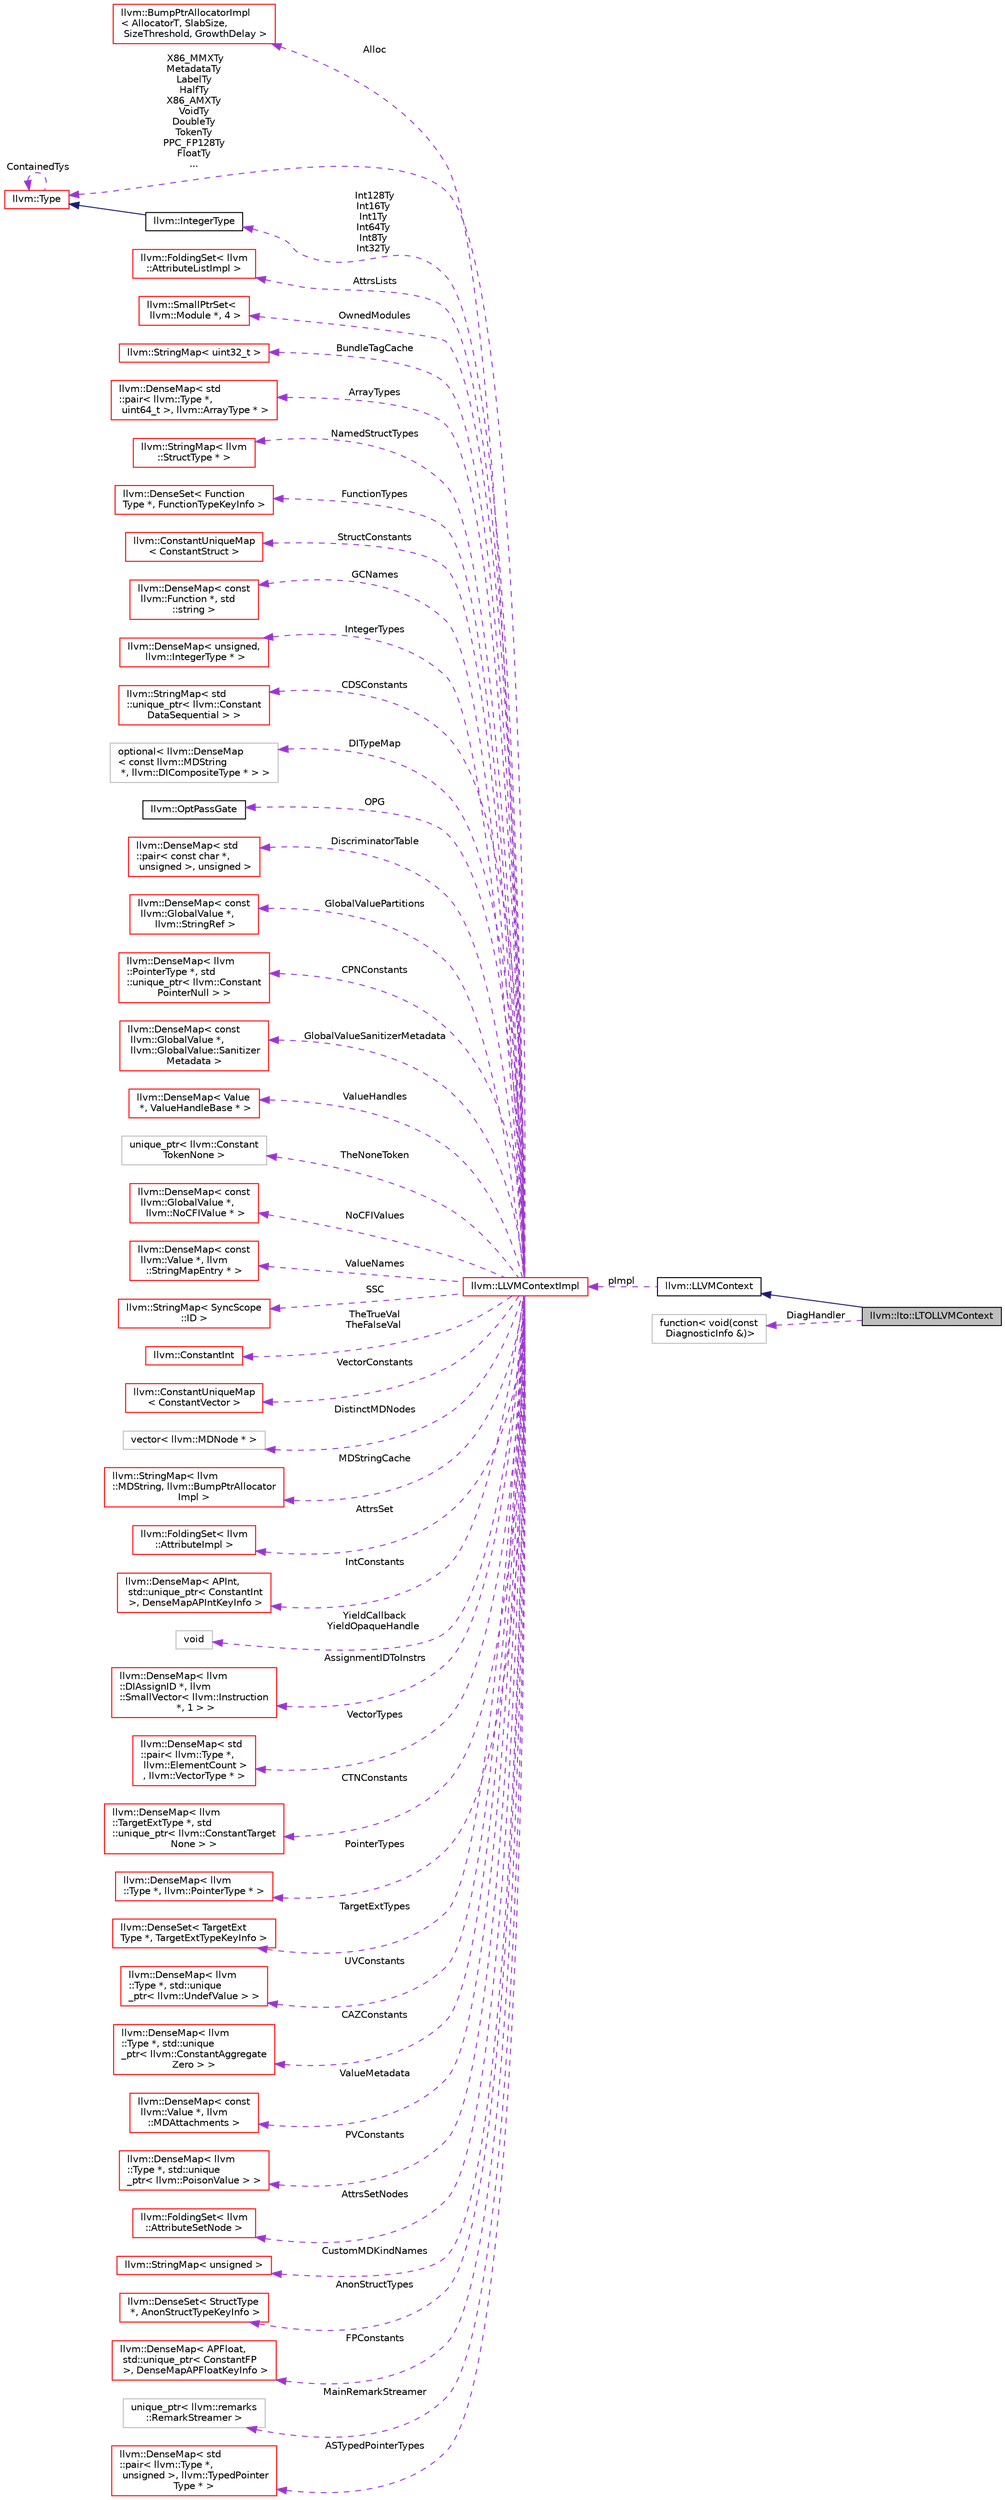 digraph "llvm::lto::LTOLLVMContext"
{
 // LATEX_PDF_SIZE
  bgcolor="transparent";
  edge [fontname="Helvetica",fontsize="10",labelfontname="Helvetica",labelfontsize="10"];
  node [fontname="Helvetica",fontsize="10",shape=record];
  rankdir="LR";
  Node1 [label="llvm::lto::LTOLLVMContext",height=0.2,width=0.4,color="black", fillcolor="grey75", style="filled", fontcolor="black",tooltip="A derived class of LLVMContext that initializes itself according to a given Config object."];
  Node2 -> Node1 [dir="back",color="midnightblue",fontsize="10",style="solid",fontname="Helvetica"];
  Node2 [label="llvm::LLVMContext",height=0.2,width=0.4,color="black",URL="$classllvm_1_1LLVMContext.html",tooltip="This is an important class for using LLVM in a threaded context."];
  Node3 -> Node2 [dir="back",color="darkorchid3",fontsize="10",style="dashed",label=" pImpl" ,fontname="Helvetica"];
  Node3 [label="llvm::LLVMContextImpl",height=0.2,width=0.4,color="red",URL="$classllvm_1_1LLVMContextImpl.html",tooltip=" "];
  Node4 -> Node3 [dir="back",color="darkorchid3",fontsize="10",style="dashed",label=" Alloc" ,fontname="Helvetica"];
  Node4 [label="llvm::BumpPtrAllocatorImpl\l\< AllocatorT, SlabSize,\l SizeThreshold, GrowthDelay \>",height=0.2,width=0.4,color="red",URL="$classllvm_1_1BumpPtrAllocatorImpl.html",tooltip="Allocate memory in an ever growing pool, as if by bump-pointer."];
  Node12 -> Node3 [dir="back",color="darkorchid3",fontsize="10",style="dashed",label=" X86_MMXTy\nMetadataTy\nLabelTy\nHalfTy\nX86_AMXTy\nVoidTy\nDoubleTy\nTokenTy\nPPC_FP128Ty\nFloatTy\n..." ,fontname="Helvetica"];
  Node12 [label="llvm::Type",height=0.2,width=0.4,color="red",URL="$classllvm_1_1Type.html",tooltip="The instances of the Type class are immutable: once they are created, they are never changed."];
  Node12 -> Node12 [dir="back",color="darkorchid3",fontsize="10",style="dashed",label=" ContainedTys" ,fontname="Helvetica"];
  Node14 -> Node3 [dir="back",color="darkorchid3",fontsize="10",style="dashed",label=" AttrsLists" ,fontname="Helvetica"];
  Node14 [label="llvm::FoldingSet\< llvm\l::AttributeListImpl \>",height=0.2,width=0.4,color="red",URL="$classllvm_1_1FoldingSet.html",tooltip=" "];
  Node21 -> Node3 [dir="back",color="darkorchid3",fontsize="10",style="dashed",label=" OwnedModules" ,fontname="Helvetica"];
  Node21 [label="llvm::SmallPtrSet\<\l llvm::Module *, 4 \>",height=0.2,width=0.4,color="red",URL="$classllvm_1_1SmallPtrSet.html",tooltip=" "];
  Node28 -> Node3 [dir="back",color="darkorchid3",fontsize="10",style="dashed",label=" BundleTagCache" ,fontname="Helvetica"];
  Node28 [label="llvm::StringMap\< uint32_t \>",height=0.2,width=0.4,color="red",URL="$classllvm_1_1StringMap.html",tooltip=" "];
  Node33 -> Node3 [dir="back",color="darkorchid3",fontsize="10",style="dashed",label=" ArrayTypes" ,fontname="Helvetica"];
  Node33 [label="llvm::DenseMap\< std\l::pair\< llvm::Type *,\l uint64_t \>, llvm::ArrayType * \>",height=0.2,width=0.4,color="red",URL="$classllvm_1_1DenseMap.html",tooltip=" "];
  Node38 -> Node3 [dir="back",color="darkorchid3",fontsize="10",style="dashed",label=" NamedStructTypes" ,fontname="Helvetica"];
  Node38 [label="llvm::StringMap\< llvm\l::StructType * \>",height=0.2,width=0.4,color="red",URL="$classllvm_1_1StringMap.html",tooltip=" "];
  Node39 -> Node3 [dir="back",color="darkorchid3",fontsize="10",style="dashed",label=" FunctionTypes" ,fontname="Helvetica"];
  Node39 [label="llvm::DenseSet\< Function\lType *, FunctionTypeKeyInfo \>",height=0.2,width=0.4,color="red",URL="$classllvm_1_1DenseSet.html",tooltip=" "];
  Node44 -> Node3 [dir="back",color="darkorchid3",fontsize="10",style="dashed",label=" StructConstants" ,fontname="Helvetica"];
  Node44 [label="llvm::ConstantUniqueMap\l\< ConstantStruct \>",height=0.2,width=0.4,color="red",URL="$classllvm_1_1ConstantUniqueMap.html",tooltip=" "];
  Node46 -> Node3 [dir="back",color="darkorchid3",fontsize="10",style="dashed",label=" GCNames" ,fontname="Helvetica"];
  Node46 [label="llvm::DenseMap\< const\l llvm::Function *, std\l::string \>",height=0.2,width=0.4,color="red",URL="$classllvm_1_1DenseMap.html",tooltip=" "];
  Node48 -> Node3 [dir="back",color="darkorchid3",fontsize="10",style="dashed",label=" IntegerTypes" ,fontname="Helvetica"];
  Node48 [label="llvm::DenseMap\< unsigned,\l llvm::IntegerType * \>",height=0.2,width=0.4,color="red",URL="$classllvm_1_1DenseMap.html",tooltip=" "];
  Node50 -> Node3 [dir="back",color="darkorchid3",fontsize="10",style="dashed",label=" CDSConstants" ,fontname="Helvetica"];
  Node50 [label="llvm::StringMap\< std\l::unique_ptr\< llvm::Constant\lDataSequential \> \>",height=0.2,width=0.4,color="red",URL="$classllvm_1_1StringMap.html",tooltip=" "];
  Node51 -> Node3 [dir="back",color="darkorchid3",fontsize="10",style="dashed",label=" DITypeMap" ,fontname="Helvetica"];
  Node51 [label="optional\< llvm::DenseMap\l\< const llvm::MDString\l *, llvm::DICompositeType * \> \>",height=0.2,width=0.4,color="grey75",tooltip=" "];
  Node52 -> Node3 [dir="back",color="darkorchid3",fontsize="10",style="dashed",label=" OPG" ,fontname="Helvetica"];
  Node52 [label="llvm::OptPassGate",height=0.2,width=0.4,color="black",URL="$classllvm_1_1OptPassGate.html",tooltip="Extensions to this class implement mechanisms to disable passes and individual optimizations at compi..."];
  Node53 -> Node3 [dir="back",color="darkorchid3",fontsize="10",style="dashed",label=" DiscriminatorTable" ,fontname="Helvetica"];
  Node53 [label="llvm::DenseMap\< std\l::pair\< const char *,\l unsigned \>, unsigned \>",height=0.2,width=0.4,color="red",URL="$classllvm_1_1DenseMap.html",tooltip=" "];
  Node55 -> Node3 [dir="back",color="darkorchid3",fontsize="10",style="dashed",label=" GlobalValuePartitions" ,fontname="Helvetica"];
  Node55 [label="llvm::DenseMap\< const\l llvm::GlobalValue *,\l llvm::StringRef \>",height=0.2,width=0.4,color="red",URL="$classllvm_1_1DenseMap.html",tooltip=" "];
  Node57 -> Node3 [dir="back",color="darkorchid3",fontsize="10",style="dashed",label=" CPNConstants" ,fontname="Helvetica"];
  Node57 [label="llvm::DenseMap\< llvm\l::PointerType *, std\l::unique_ptr\< llvm::Constant\lPointerNull \> \>",height=0.2,width=0.4,color="red",URL="$classllvm_1_1DenseMap.html",tooltip=" "];
  Node59 -> Node3 [dir="back",color="darkorchid3",fontsize="10",style="dashed",label=" GlobalValueSanitizerMetadata" ,fontname="Helvetica"];
  Node59 [label="llvm::DenseMap\< const\l llvm::GlobalValue *,\l llvm::GlobalValue::Sanitizer\lMetadata \>",height=0.2,width=0.4,color="red",URL="$classllvm_1_1DenseMap.html",tooltip=" "];
  Node61 -> Node3 [dir="back",color="darkorchid3",fontsize="10",style="dashed",label=" ValueHandles" ,fontname="Helvetica"];
  Node61 [label="llvm::DenseMap\< Value\l *, ValueHandleBase * \>",height=0.2,width=0.4,color="red",URL="$classllvm_1_1DenseMap.html",tooltip=" "];
  Node63 -> Node3 [dir="back",color="darkorchid3",fontsize="10",style="dashed",label=" TheNoneToken" ,fontname="Helvetica"];
  Node63 [label="unique_ptr\< llvm::Constant\lTokenNone \>",height=0.2,width=0.4,color="grey75",tooltip=" "];
  Node64 -> Node3 [dir="back",color="darkorchid3",fontsize="10",style="dashed",label=" NoCFIValues" ,fontname="Helvetica"];
  Node64 [label="llvm::DenseMap\< const\l llvm::GlobalValue *,\l llvm::NoCFIValue * \>",height=0.2,width=0.4,color="red",URL="$classllvm_1_1DenseMap.html",tooltip=" "];
  Node66 -> Node3 [dir="back",color="darkorchid3",fontsize="10",style="dashed",label=" ValueNames" ,fontname="Helvetica"];
  Node66 [label="llvm::DenseMap\< const\l llvm::Value *, llvm\l::StringMapEntry * \>",height=0.2,width=0.4,color="red",URL="$classllvm_1_1DenseMap.html",tooltip=" "];
  Node68 -> Node3 [dir="back",color="darkorchid3",fontsize="10",style="dashed",label=" SSC" ,fontname="Helvetica"];
  Node68 [label="llvm::StringMap\< SyncScope\l::ID \>",height=0.2,width=0.4,color="red",URL="$classllvm_1_1StringMap.html",tooltip=" "];
  Node69 -> Node3 [dir="back",color="darkorchid3",fontsize="10",style="dashed",label=" TheTrueVal\nTheFalseVal" ,fontname="Helvetica"];
  Node69 [label="llvm::ConstantInt",height=0.2,width=0.4,color="red",URL="$classllvm_1_1ConstantInt.html",tooltip="This is the shared class of boolean and integer constants."];
  Node75 -> Node3 [dir="back",color="darkorchid3",fontsize="10",style="dashed",label=" VectorConstants" ,fontname="Helvetica"];
  Node75 [label="llvm::ConstantUniqueMap\l\< ConstantVector \>",height=0.2,width=0.4,color="red",URL="$classllvm_1_1ConstantUniqueMap.html",tooltip=" "];
  Node76 -> Node3 [dir="back",color="darkorchid3",fontsize="10",style="dashed",label=" DistinctMDNodes" ,fontname="Helvetica"];
  Node76 [label="vector\< llvm::MDNode * \>",height=0.2,width=0.4,color="grey75",tooltip=" "];
  Node77 -> Node3 [dir="back",color="darkorchid3",fontsize="10",style="dashed",label=" MDStringCache" ,fontname="Helvetica"];
  Node77 [label="llvm::StringMap\< llvm\l::MDString, llvm::BumpPtrAllocator\lImpl \>",height=0.2,width=0.4,color="red",URL="$classllvm_1_1StringMap.html",tooltip=" "];
  Node79 -> Node3 [dir="back",color="darkorchid3",fontsize="10",style="dashed",label=" AttrsSet" ,fontname="Helvetica"];
  Node79 [label="llvm::FoldingSet\< llvm\l::AttributeImpl \>",height=0.2,width=0.4,color="red",URL="$classllvm_1_1FoldingSet.html",tooltip=" "];
  Node81 -> Node3 [dir="back",color="darkorchid3",fontsize="10",style="dashed",label=" IntConstants" ,fontname="Helvetica"];
  Node81 [label="llvm::DenseMap\< APInt,\l std::unique_ptr\< ConstantInt\l \>, DenseMapAPIntKeyInfo \>",height=0.2,width=0.4,color="red",URL="$classllvm_1_1DenseMap.html",tooltip=" "];
  Node17 -> Node3 [dir="back",color="darkorchid3",fontsize="10",style="dashed",label=" YieldCallback\nYieldOpaqueHandle" ,fontname="Helvetica"];
  Node17 [label="void",height=0.2,width=0.4,color="grey75",tooltip=" "];
  Node83 -> Node3 [dir="back",color="darkorchid3",fontsize="10",style="dashed",label=" AssignmentIDToInstrs" ,fontname="Helvetica"];
  Node83 [label="llvm::DenseMap\< llvm\l::DIAssignID *, llvm\l::SmallVector\< llvm::Instruction\l *, 1 \> \>",height=0.2,width=0.4,color="red",URL="$classllvm_1_1DenseMap.html",tooltip=" "];
  Node85 -> Node3 [dir="back",color="darkorchid3",fontsize="10",style="dashed",label=" VectorTypes" ,fontname="Helvetica"];
  Node85 [label="llvm::DenseMap\< std\l::pair\< llvm::Type *,\l llvm::ElementCount \>\l, llvm::VectorType * \>",height=0.2,width=0.4,color="red",URL="$classllvm_1_1DenseMap.html",tooltip=" "];
  Node87 -> Node3 [dir="back",color="darkorchid3",fontsize="10",style="dashed",label=" CTNConstants" ,fontname="Helvetica"];
  Node87 [label="llvm::DenseMap\< llvm\l::TargetExtType *, std\l::unique_ptr\< llvm::ConstantTarget\lNone \> \>",height=0.2,width=0.4,color="red",URL="$classllvm_1_1DenseMap.html",tooltip=" "];
  Node89 -> Node3 [dir="back",color="darkorchid3",fontsize="10",style="dashed",label=" PointerTypes" ,fontname="Helvetica"];
  Node89 [label="llvm::DenseMap\< llvm\l::Type *, llvm::PointerType * \>",height=0.2,width=0.4,color="red",URL="$classllvm_1_1DenseMap.html",tooltip=" "];
  Node91 -> Node3 [dir="back",color="darkorchid3",fontsize="10",style="dashed",label=" TargetExtTypes" ,fontname="Helvetica"];
  Node91 [label="llvm::DenseSet\< TargetExt\lType *, TargetExtTypeKeyInfo \>",height=0.2,width=0.4,color="red",URL="$classllvm_1_1DenseSet.html",tooltip=" "];
  Node93 -> Node3 [dir="back",color="darkorchid3",fontsize="10",style="dashed",label=" Int128Ty\nInt16Ty\nInt1Ty\nInt64Ty\nInt8Ty\nInt32Ty" ,fontname="Helvetica"];
  Node93 [label="llvm::IntegerType",height=0.2,width=0.4,color="black",URL="$classllvm_1_1IntegerType.html",tooltip="Class to represent integer types."];
  Node12 -> Node93 [dir="back",color="midnightblue",fontsize="10",style="solid",fontname="Helvetica"];
  Node94 -> Node3 [dir="back",color="darkorchid3",fontsize="10",style="dashed",label=" UVConstants" ,fontname="Helvetica"];
  Node94 [label="llvm::DenseMap\< llvm\l::Type *, std::unique\l_ptr\< llvm::UndefValue \> \>",height=0.2,width=0.4,color="red",URL="$classllvm_1_1DenseMap.html",tooltip=" "];
  Node96 -> Node3 [dir="back",color="darkorchid3",fontsize="10",style="dashed",label=" CAZConstants" ,fontname="Helvetica"];
  Node96 [label="llvm::DenseMap\< llvm\l::Type *, std::unique\l_ptr\< llvm::ConstantAggregate\lZero \> \>",height=0.2,width=0.4,color="red",URL="$classllvm_1_1DenseMap.html",tooltip=" "];
  Node98 -> Node3 [dir="back",color="darkorchid3",fontsize="10",style="dashed",label=" ValueMetadata" ,fontname="Helvetica"];
  Node98 [label="llvm::DenseMap\< const\l llvm::Value *, llvm\l::MDAttachments \>",height=0.2,width=0.4,color="red",URL="$classllvm_1_1DenseMap.html",tooltip=" "];
  Node100 -> Node3 [dir="back",color="darkorchid3",fontsize="10",style="dashed",label=" PVConstants" ,fontname="Helvetica"];
  Node100 [label="llvm::DenseMap\< llvm\l::Type *, std::unique\l_ptr\< llvm::PoisonValue \> \>",height=0.2,width=0.4,color="red",URL="$classllvm_1_1DenseMap.html",tooltip=" "];
  Node102 -> Node3 [dir="back",color="darkorchid3",fontsize="10",style="dashed",label=" AttrsSetNodes" ,fontname="Helvetica"];
  Node102 [label="llvm::FoldingSet\< llvm\l::AttributeSetNode \>",height=0.2,width=0.4,color="red",URL="$classllvm_1_1FoldingSet.html",tooltip=" "];
  Node104 -> Node3 [dir="back",color="darkorchid3",fontsize="10",style="dashed",label=" CustomMDKindNames" ,fontname="Helvetica"];
  Node104 [label="llvm::StringMap\< unsigned \>",height=0.2,width=0.4,color="red",URL="$classllvm_1_1StringMap.html",tooltip=" "];
  Node105 -> Node3 [dir="back",color="darkorchid3",fontsize="10",style="dashed",label=" AnonStructTypes" ,fontname="Helvetica"];
  Node105 [label="llvm::DenseSet\< StructType\l *, AnonStructTypeKeyInfo \>",height=0.2,width=0.4,color="red",URL="$classllvm_1_1DenseSet.html",tooltip=" "];
  Node107 -> Node3 [dir="back",color="darkorchid3",fontsize="10",style="dashed",label=" FPConstants" ,fontname="Helvetica"];
  Node107 [label="llvm::DenseMap\< APFloat,\l std::unique_ptr\< ConstantFP\l \>, DenseMapAPFloatKeyInfo \>",height=0.2,width=0.4,color="red",URL="$classllvm_1_1DenseMap.html",tooltip=" "];
  Node109 -> Node3 [dir="back",color="darkorchid3",fontsize="10",style="dashed",label=" MainRemarkStreamer" ,fontname="Helvetica"];
  Node109 [label="unique_ptr\< llvm::remarks\l::RemarkStreamer \>",height=0.2,width=0.4,color="grey75",tooltip=" "];
  Node110 -> Node3 [dir="back",color="darkorchid3",fontsize="10",style="dashed",label=" ASTypedPointerTypes" ,fontname="Helvetica"];
  Node110 [label="llvm::DenseMap\< std\l::pair\< llvm::Type *,\l unsigned \>, llvm::TypedPointer\lType * \>",height=0.2,width=0.4,color="red",URL="$classllvm_1_1DenseMap.html",tooltip=" "];
  Node133 -> Node1 [dir="back",color="darkorchid3",fontsize="10",style="dashed",label=" DiagHandler" ,fontname="Helvetica"];
  Node133 [label="function\< void(const\l DiagnosticInfo &)\>",height=0.2,width=0.4,color="grey75",tooltip=" "];
}
